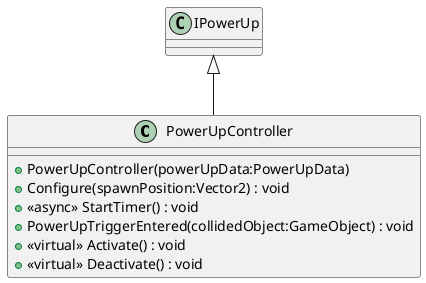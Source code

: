 @startuml
class PowerUpController {
    + PowerUpController(powerUpData:PowerUpData)
    + Configure(spawnPosition:Vector2) : void
    + <<async>> StartTimer() : void
    + PowerUpTriggerEntered(collidedObject:GameObject) : void
    + <<virtual>> Activate() : void
    + <<virtual>> Deactivate() : void
}
IPowerUp <|-- PowerUpController
@enduml
